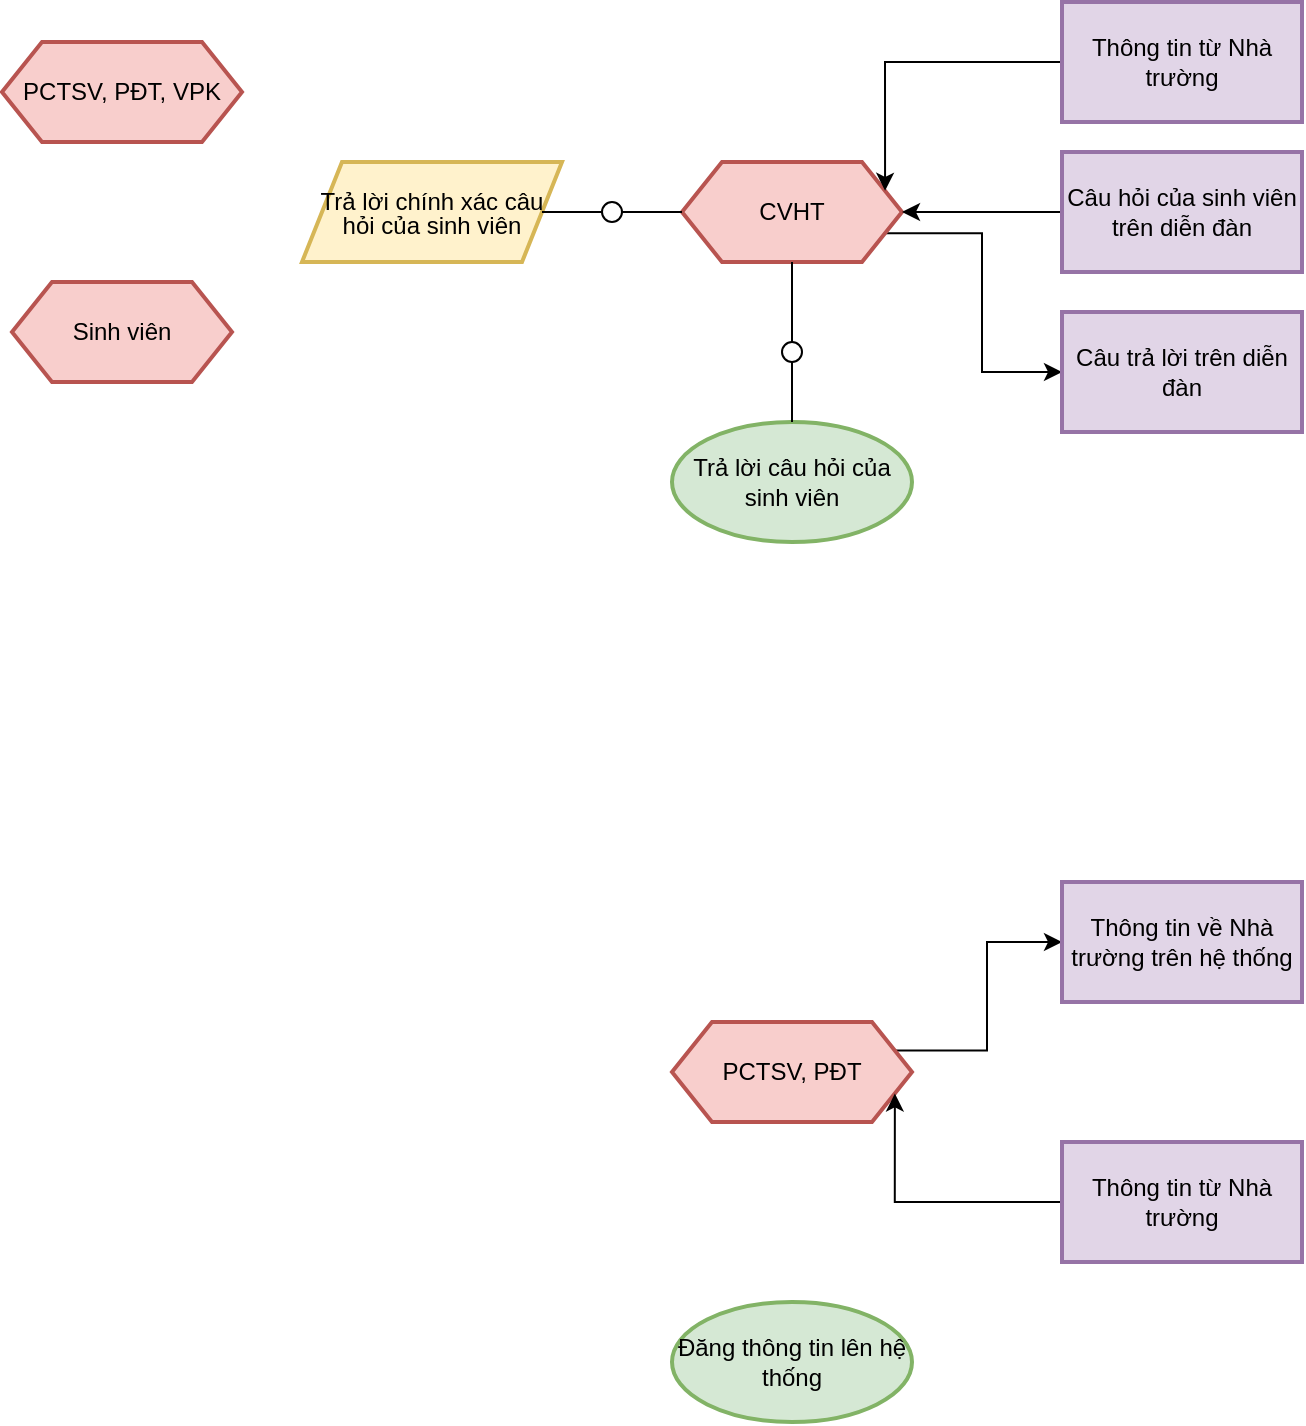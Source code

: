 <mxfile version="26.1.3">
  <diagram name="Page-1" id="cxbLiS9NmMJ1xF7XLfUb">
    <mxGraphModel dx="396" dy="233" grid="1" gridSize="10" guides="1" tooltips="1" connect="1" arrows="1" fold="1" page="1" pageScale="1" pageWidth="850" pageHeight="1100" math="0" shadow="0">
      <root>
        <mxCell id="0" />
        <mxCell id="1" parent="0" />
        <mxCell id="SzfD7wxugyMzjf5wT04s-2" value="Sinh viên" style="shape=hexagon;perimeter=hexagonPerimeter2;whiteSpace=wrap;html=1;fixedSize=1;fillColor=#f8cecc;strokeColor=#b85450;strokeWidth=2;" vertex="1" parent="1">
          <mxGeometry x="35" y="280" width="110" height="50" as="geometry" />
        </mxCell>
        <mxCell id="SzfD7wxugyMzjf5wT04s-8" style="edgeStyle=orthogonalEdgeStyle;rounded=0;orthogonalLoop=1;jettySize=auto;html=1;entryX=0;entryY=0.5;entryDx=0;entryDy=0;exitX=1;exitY=0.75;exitDx=0;exitDy=0;" edge="1" parent="1" source="SzfD7wxugyMzjf5wT04s-3" target="SzfD7wxugyMzjf5wT04s-7">
          <mxGeometry relative="1" as="geometry" />
        </mxCell>
        <mxCell id="SzfD7wxugyMzjf5wT04s-3" value="CVHT" style="shape=hexagon;perimeter=hexagonPerimeter2;whiteSpace=wrap;html=1;fixedSize=1;fillColor=#f8cecc;strokeColor=#b85450;strokeWidth=2;" vertex="1" parent="1">
          <mxGeometry x="370" y="220" width="110" height="50" as="geometry" />
        </mxCell>
        <mxCell id="SzfD7wxugyMzjf5wT04s-4" value="PCTSV, PĐT, VPK" style="shape=hexagon;perimeter=hexagonPerimeter2;whiteSpace=wrap;html=1;fixedSize=1;fillColor=#f8cecc;strokeColor=#b85450;strokeWidth=2;" vertex="1" parent="1">
          <mxGeometry x="30" y="160" width="120" height="50" as="geometry" />
        </mxCell>
        <mxCell id="SzfD7wxugyMzjf5wT04s-6" style="edgeStyle=orthogonalEdgeStyle;rounded=0;orthogonalLoop=1;jettySize=auto;html=1;entryX=1;entryY=0.5;entryDx=0;entryDy=0;" edge="1" parent="1" source="SzfD7wxugyMzjf5wT04s-5" target="SzfD7wxugyMzjf5wT04s-3">
          <mxGeometry relative="1" as="geometry" />
        </mxCell>
        <mxCell id="SzfD7wxugyMzjf5wT04s-5" value="Câu hỏi của sinh viên trên diễn đàn" style="rounded=0;whiteSpace=wrap;html=1;fillColor=#e1d5e7;strokeColor=#9673a6;strokeWidth=2;" vertex="1" parent="1">
          <mxGeometry x="560" y="215" width="120" height="60" as="geometry" />
        </mxCell>
        <mxCell id="SzfD7wxugyMzjf5wT04s-7" value="Câu trả lời trên diễn đàn" style="rounded=0;whiteSpace=wrap;html=1;fillColor=#e1d5e7;strokeColor=#9673a6;strokeWidth=2;" vertex="1" parent="1">
          <mxGeometry x="560" y="295" width="120" height="60" as="geometry" />
        </mxCell>
        <mxCell id="SzfD7wxugyMzjf5wT04s-9" value="Trả lời câu hỏi của sinh viên" style="ellipse;whiteSpace=wrap;html=1;fillColor=#d5e8d4;strokeColor=#82b366;strokeWidth=2;" vertex="1" parent="1">
          <mxGeometry x="365" y="350" width="120" height="60" as="geometry" />
        </mxCell>
        <mxCell id="SzfD7wxugyMzjf5wT04s-20" value="" style="group;rotation=90;" vertex="1" connectable="0" parent="1">
          <mxGeometry x="330" y="240" width="10" height="10" as="geometry" />
        </mxCell>
        <mxCell id="SzfD7wxugyMzjf5wT04s-21" value="" style="ellipse;whiteSpace=wrap;html=1;aspect=fixed;rotation=90;" vertex="1" parent="SzfD7wxugyMzjf5wT04s-20">
          <mxGeometry width="10" height="10" as="geometry" />
        </mxCell>
        <mxCell id="SzfD7wxugyMzjf5wT04s-25" style="edgeStyle=orthogonalEdgeStyle;rounded=0;orthogonalLoop=1;jettySize=auto;html=1;entryX=1;entryY=0.25;entryDx=0;entryDy=0;" edge="1" parent="1" source="SzfD7wxugyMzjf5wT04s-24" target="SzfD7wxugyMzjf5wT04s-3">
          <mxGeometry relative="1" as="geometry" />
        </mxCell>
        <mxCell id="SzfD7wxugyMzjf5wT04s-24" value="Thông tin từ Nhà trường" style="rounded=0;whiteSpace=wrap;html=1;fillColor=#e1d5e7;strokeColor=#9673a6;strokeWidth=2;" vertex="1" parent="1">
          <mxGeometry x="560" y="140" width="120" height="60" as="geometry" />
        </mxCell>
        <mxCell id="SzfD7wxugyMzjf5wT04s-10" value="" style="ellipse;whiteSpace=wrap;html=1;aspect=fixed;" vertex="1" parent="1">
          <mxGeometry x="420" y="310" width="10" height="10" as="geometry" />
        </mxCell>
        <mxCell id="SzfD7wxugyMzjf5wT04s-12" value="" style="endArrow=none;html=1;rounded=0;entryX=0.5;entryY=1;entryDx=0;entryDy=0;exitX=0.5;exitY=0;exitDx=0;exitDy=0;" edge="1" parent="1" source="SzfD7wxugyMzjf5wT04s-10" target="SzfD7wxugyMzjf5wT04s-3">
          <mxGeometry width="50" height="50" relative="1" as="geometry">
            <mxPoint x="420" y="300" as="sourcePoint" />
            <mxPoint x="470" y="250" as="targetPoint" />
          </mxGeometry>
        </mxCell>
        <mxCell id="SzfD7wxugyMzjf5wT04s-14" value="" style="endArrow=none;html=1;rounded=0;entryX=0.5;entryY=1;entryDx=0;entryDy=0;exitX=0.5;exitY=0;exitDx=0;exitDy=0;" edge="1" parent="1" source="SzfD7wxugyMzjf5wT04s-9" target="SzfD7wxugyMzjf5wT04s-10">
          <mxGeometry width="50" height="50" relative="1" as="geometry">
            <mxPoint x="435" y="310" as="sourcePoint" />
            <mxPoint x="435" y="280" as="targetPoint" />
          </mxGeometry>
        </mxCell>
        <mxCell id="SzfD7wxugyMzjf5wT04s-26" value="&lt;div style=&quot;line-height: 100%;&quot;&gt;Trả lời chính xác câu hỏi của sinh viên&lt;/div&gt;" style="shape=parallelogram;perimeter=parallelogramPerimeter;whiteSpace=wrap;html=1;fixedSize=1;fillColor=#fff2cc;strokeColor=#d6b656;strokeWidth=2;align=center;" vertex="1" parent="1">
          <mxGeometry x="180" y="220" width="130" height="50" as="geometry" />
        </mxCell>
        <mxCell id="SzfD7wxugyMzjf5wT04s-22" value="" style="endArrow=none;html=1;rounded=0;entryX=0;entryY=0.5;entryDx=0;entryDy=0;exitX=0.5;exitY=0;exitDx=0;exitDy=0;" edge="1" parent="1" source="SzfD7wxugyMzjf5wT04s-21" target="SzfD7wxugyMzjf5wT04s-3">
          <mxGeometry width="50" height="50" relative="1" as="geometry">
            <mxPoint x="340" y="240" as="sourcePoint" />
            <mxPoint x="390" y="290" as="targetPoint" />
          </mxGeometry>
        </mxCell>
        <mxCell id="SzfD7wxugyMzjf5wT04s-23" value="" style="endArrow=none;html=1;rounded=0;entryX=0.5;entryY=1;entryDx=0;entryDy=0;exitX=1;exitY=0.5;exitDx=0;exitDy=0;" edge="1" parent="1" target="SzfD7wxugyMzjf5wT04s-21" source="SzfD7wxugyMzjf5wT04s-26">
          <mxGeometry width="50" height="50" relative="1" as="geometry">
            <mxPoint x="330" y="255" as="sourcePoint" />
            <mxPoint x="360" y="255" as="targetPoint" />
          </mxGeometry>
        </mxCell>
        <mxCell id="SzfD7wxugyMzjf5wT04s-31" style="edgeStyle=orthogonalEdgeStyle;rounded=0;orthogonalLoop=1;jettySize=auto;html=1;entryX=0;entryY=0.5;entryDx=0;entryDy=0;exitX=1;exitY=0.25;exitDx=0;exitDy=0;" edge="1" parent="1" source="SzfD7wxugyMzjf5wT04s-27" target="SzfD7wxugyMzjf5wT04s-29">
          <mxGeometry relative="1" as="geometry" />
        </mxCell>
        <mxCell id="SzfD7wxugyMzjf5wT04s-27" value="PCTSV, PĐT" style="shape=hexagon;perimeter=hexagonPerimeter2;whiteSpace=wrap;html=1;fixedSize=1;fillColor=#f8cecc;strokeColor=#b85450;strokeWidth=2;" vertex="1" parent="1">
          <mxGeometry x="365" y="650" width="120" height="50" as="geometry" />
        </mxCell>
        <mxCell id="SzfD7wxugyMzjf5wT04s-30" style="edgeStyle=orthogonalEdgeStyle;rounded=0;orthogonalLoop=1;jettySize=auto;html=1;entryX=1;entryY=0.75;entryDx=0;entryDy=0;" edge="1" parent="1" source="SzfD7wxugyMzjf5wT04s-28" target="SzfD7wxugyMzjf5wT04s-27">
          <mxGeometry relative="1" as="geometry" />
        </mxCell>
        <mxCell id="SzfD7wxugyMzjf5wT04s-28" value="Thông tin từ Nhà trường" style="rounded=0;whiteSpace=wrap;html=1;fillColor=#e1d5e7;strokeColor=#9673a6;strokeWidth=2;" vertex="1" parent="1">
          <mxGeometry x="560" y="710" width="120" height="60" as="geometry" />
        </mxCell>
        <mxCell id="SzfD7wxugyMzjf5wT04s-29" value="Thông tin về Nhà trường trên hệ thống" style="rounded=0;whiteSpace=wrap;html=1;fillColor=#e1d5e7;strokeColor=#9673a6;strokeWidth=2;" vertex="1" parent="1">
          <mxGeometry x="560" y="580" width="120" height="60" as="geometry" />
        </mxCell>
        <mxCell id="SzfD7wxugyMzjf5wT04s-32" value="Đăng thông tin lên hệ thống" style="ellipse;whiteSpace=wrap;html=1;fillColor=#d5e8d4;strokeColor=#82b366;strokeWidth=2;" vertex="1" parent="1">
          <mxGeometry x="365" y="790" width="120" height="60" as="geometry" />
        </mxCell>
      </root>
    </mxGraphModel>
  </diagram>
</mxfile>
